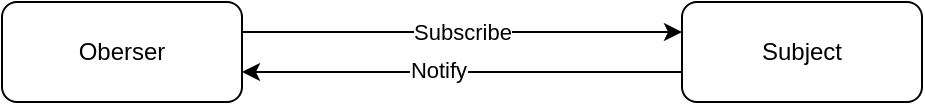 <mxfile>
    <diagram id="zRXXBGEGCWjhu_RHJaqH" name="Page-1">
        <mxGraphModel dx="640" dy="455" grid="1" gridSize="10" guides="1" tooltips="1" connect="1" arrows="1" fold="1" page="1" pageScale="1" pageWidth="827" pageHeight="1169" math="0" shadow="0">
            <root>
                <mxCell id="0"/>
                <mxCell id="1" parent="0"/>
                <mxCell id="2" value="Oberser" style="rounded=1;whiteSpace=wrap;html=1;" parent="1" vertex="1">
                    <mxGeometry x="120" y="220" width="120" height="50" as="geometry"/>
                </mxCell>
                <mxCell id="3" value="Subject" style="rounded=1;whiteSpace=wrap;html=1;" parent="1" vertex="1">
                    <mxGeometry x="460" y="220" width="120" height="50" as="geometry"/>
                </mxCell>
                <mxCell id="6" value="" style="endArrow=classic;html=1;" parent="1" edge="1">
                    <mxGeometry width="50" height="50" relative="1" as="geometry">
                        <mxPoint x="240" y="235" as="sourcePoint"/>
                        <mxPoint x="460" y="235" as="targetPoint"/>
                    </mxGeometry>
                </mxCell>
                <mxCell id="10" value="Subscribe" style="edgeLabel;html=1;align=center;verticalAlign=middle;resizable=0;points=[];" vertex="1" connectable="0" parent="6">
                    <mxGeometry x="-0.138" relative="1" as="geometry">
                        <mxPoint x="15" as="offset"/>
                    </mxGeometry>
                </mxCell>
                <mxCell id="7" value="" style="endArrow=classic;html=1;" parent="1" edge="1">
                    <mxGeometry width="50" height="50" relative="1" as="geometry">
                        <mxPoint x="460" y="255" as="sourcePoint"/>
                        <mxPoint x="240" y="255" as="targetPoint"/>
                    </mxGeometry>
                </mxCell>
                <mxCell id="9" value="Notify" style="edgeLabel;html=1;align=center;verticalAlign=middle;resizable=0;points=[];" parent="7" vertex="1" connectable="0">
                    <mxGeometry x="0.112" y="-1" relative="1" as="geometry">
                        <mxPoint as="offset"/>
                    </mxGeometry>
                </mxCell>
            </root>
        </mxGraphModel>
    </diagram>
</mxfile>